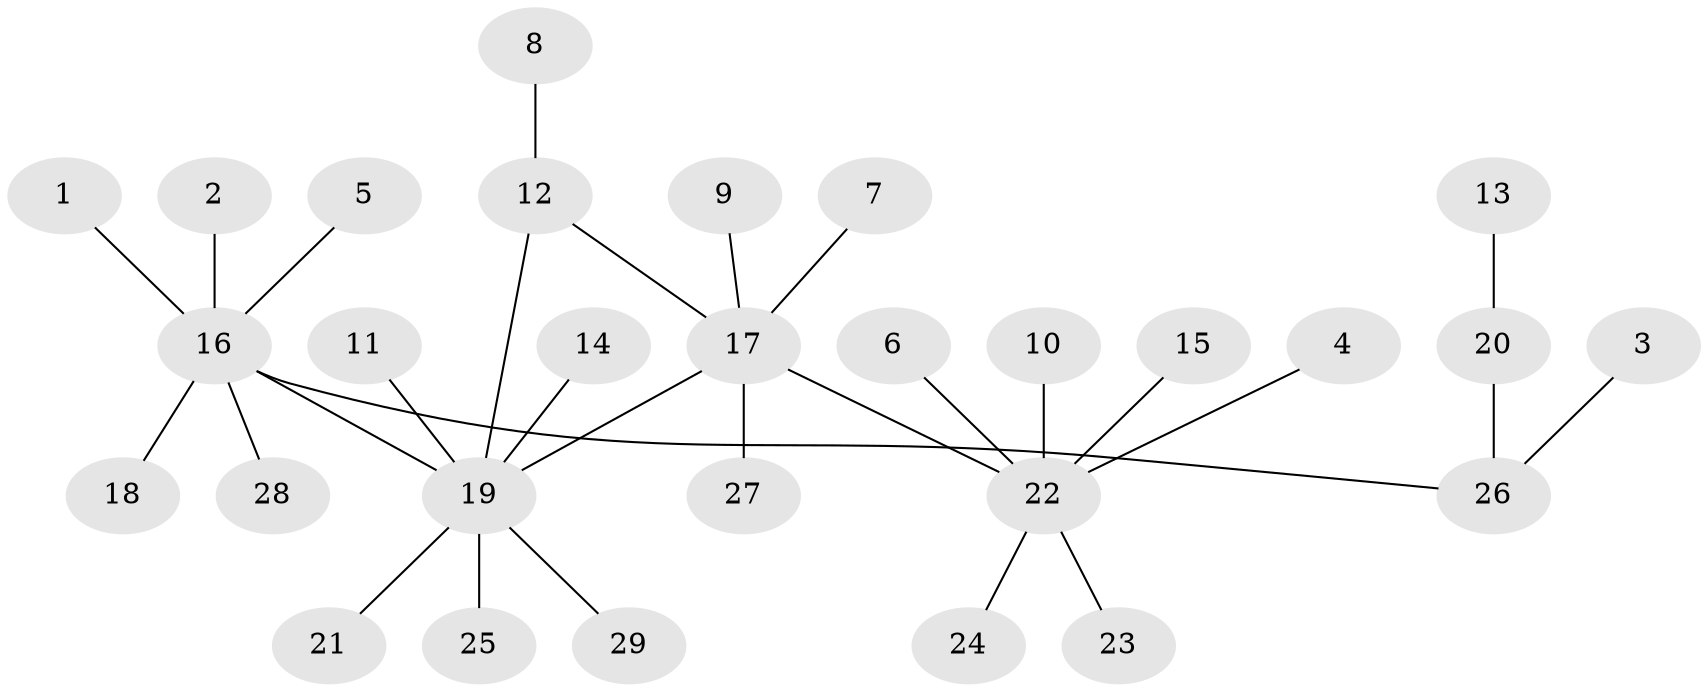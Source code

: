 // original degree distribution, {4: 0.017241379310344827, 6: 0.034482758620689655, 5: 0.05172413793103448, 3: 0.13793103448275862, 1: 0.5862068965517241, 2: 0.15517241379310345, 9: 0.017241379310344827}
// Generated by graph-tools (version 1.1) at 2025/25/03/09/25 03:25:58]
// undirected, 29 vertices, 29 edges
graph export_dot {
graph [start="1"]
  node [color=gray90,style=filled];
  1;
  2;
  3;
  4;
  5;
  6;
  7;
  8;
  9;
  10;
  11;
  12;
  13;
  14;
  15;
  16;
  17;
  18;
  19;
  20;
  21;
  22;
  23;
  24;
  25;
  26;
  27;
  28;
  29;
  1 -- 16 [weight=1.0];
  2 -- 16 [weight=1.0];
  3 -- 26 [weight=1.0];
  4 -- 22 [weight=1.0];
  5 -- 16 [weight=1.0];
  6 -- 22 [weight=1.0];
  7 -- 17 [weight=1.0];
  8 -- 12 [weight=1.0];
  9 -- 17 [weight=1.0];
  10 -- 22 [weight=1.0];
  11 -- 19 [weight=1.0];
  12 -- 17 [weight=1.0];
  12 -- 19 [weight=1.0];
  13 -- 20 [weight=1.0];
  14 -- 19 [weight=1.0];
  15 -- 22 [weight=1.0];
  16 -- 18 [weight=1.0];
  16 -- 19 [weight=1.0];
  16 -- 26 [weight=1.0];
  16 -- 28 [weight=1.0];
  17 -- 19 [weight=1.0];
  17 -- 22 [weight=1.0];
  17 -- 27 [weight=1.0];
  19 -- 21 [weight=1.0];
  19 -- 25 [weight=1.0];
  19 -- 29 [weight=1.0];
  20 -- 26 [weight=1.0];
  22 -- 23 [weight=1.0];
  22 -- 24 [weight=1.0];
}
